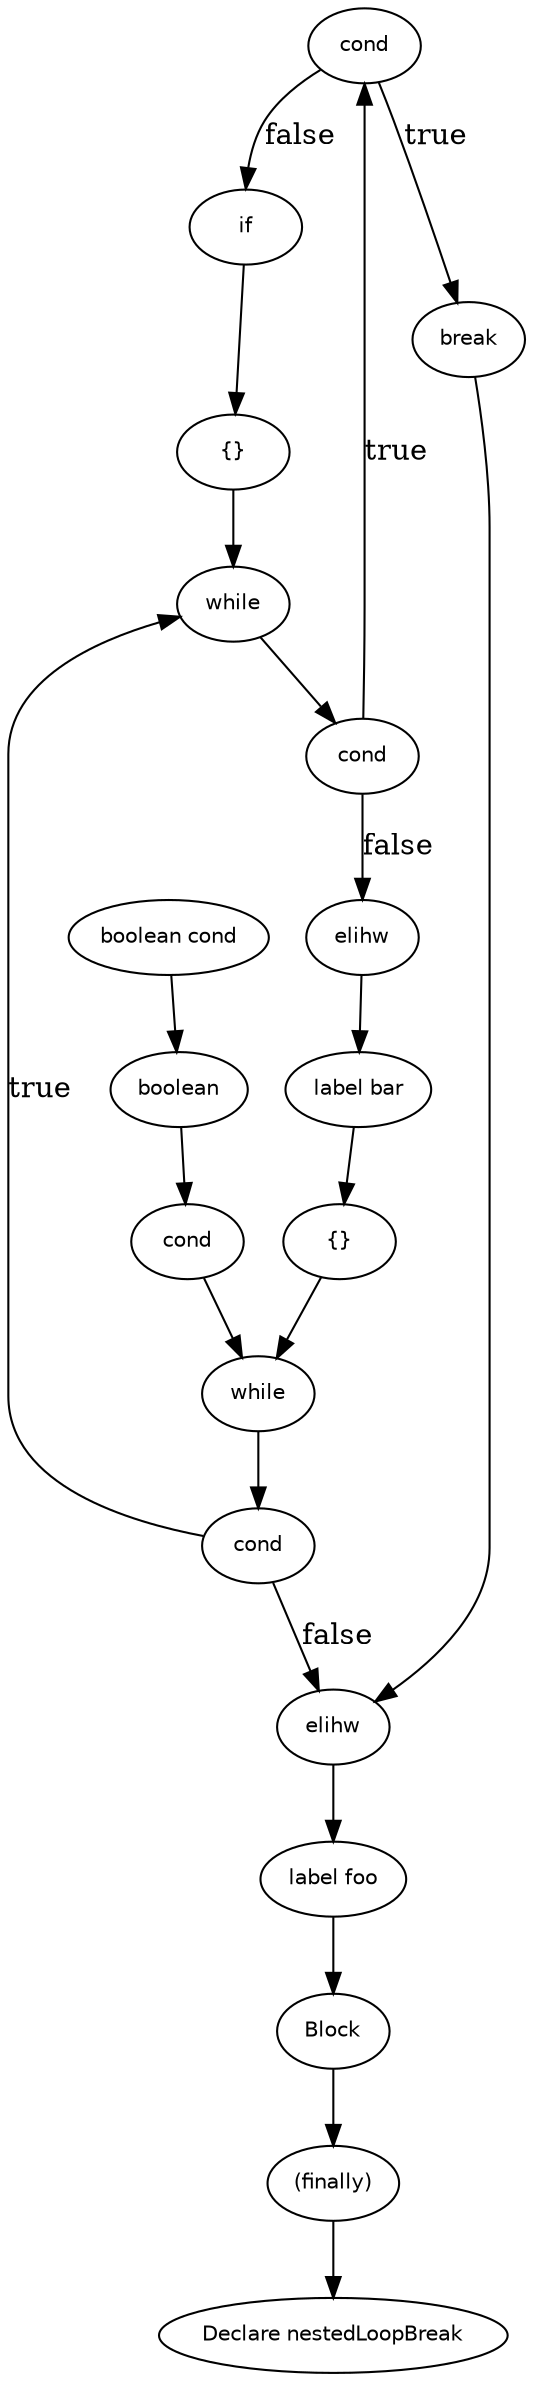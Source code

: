 digraph nestedLoopBreak {
  19 [
    label = cond,
    fontname = Helvetica,
    fontsize = 10
  ];
  18 [
    label = if,
    fontname = Helvetica,
    fontsize = 10
  ];
  17 [
    label = "{}",
    fontname = Helvetica,
    fontsize = 10
  ];
  16 [
    label = cond,
    fontname = Helvetica,
    fontsize = 10
  ];
  15 [
    label = elihw,
    fontname = Helvetica,
    fontsize = 10
  ];
  14 [
    label = while,
    fontname = Helvetica,
    fontsize = 10
  ];
  12 [
    label = "label bar",
    fontname = Helvetica,
    fontsize = 10
  ];
  11 [
    label = "{}",
    fontname = Helvetica,
    fontsize = 10
  ];
  10 [
    label = cond,
    fontname = Helvetica,
    fontsize = 10
  ];
  9 [
    label = elihw,
    fontname = Helvetica,
    fontsize = 10
  ];
  8 [
    label = while,
    fontname = Helvetica,
    fontsize = 10
  ];
  6 [
    label = "label foo",
    fontname = Helvetica,
    fontsize = 10
  ];
  5 [
    label = cond,
    fontname = Helvetica,
    fontsize = 10
  ];
  4 [
    label = boolean,
    fontname = Helvetica,
    fontsize = 10
  ];
  3 [
    label = "boolean cond",
    fontname = Helvetica,
    fontsize = 10
  ];
  2 [
    label = "(finally)",
    fontname = Helvetica,
    fontsize = 10
  ];
  22 [
    label = Block,
    fontname = Helvetica,
    fontsize = 10
  ];
  0 [
    label = "Declare nestedLoopBreak",
    fontname = Helvetica,
    fontsize = 10
  ];
  20 [
    label = break,
    fontname = Helvetica,
    fontsize = 10
  ];
  16 -> 19 [
    label = true
  ];
  10 -> 9 [
    label = false
  ];
  11 -> 8 [
    label = ""
  ];
  14 -> 16 [
    label = ""
  ];
  12 -> 11 [
    label = ""
  ];
  10 -> 14 [
    label = true
  ];
  8 -> 10 [
    label = ""
  ];
  2 -> 0 [
    label = ""
  ];
  17 -> 14 [
    label = ""
  ];
  22 -> 2 [
    label = ""
  ];
  18 -> 17 [
    label = ""
  ];
  6 -> 22 [
    label = ""
  ];
  19 -> 18 [
    label = false
  ];
  9 -> 6 [
    label = ""
  ];
  3 -> 4 [
    label = ""
  ];
  15 -> 12 [
    label = ""
  ];
  5 -> 8 [
    label = ""
  ];
  16 -> 15 [
    label = false
  ];
  19 -> 20 [
    label = true
  ];
  4 -> 5 [
    label = ""
  ];
  20 -> 9 [
    label = ""
  ];
}
